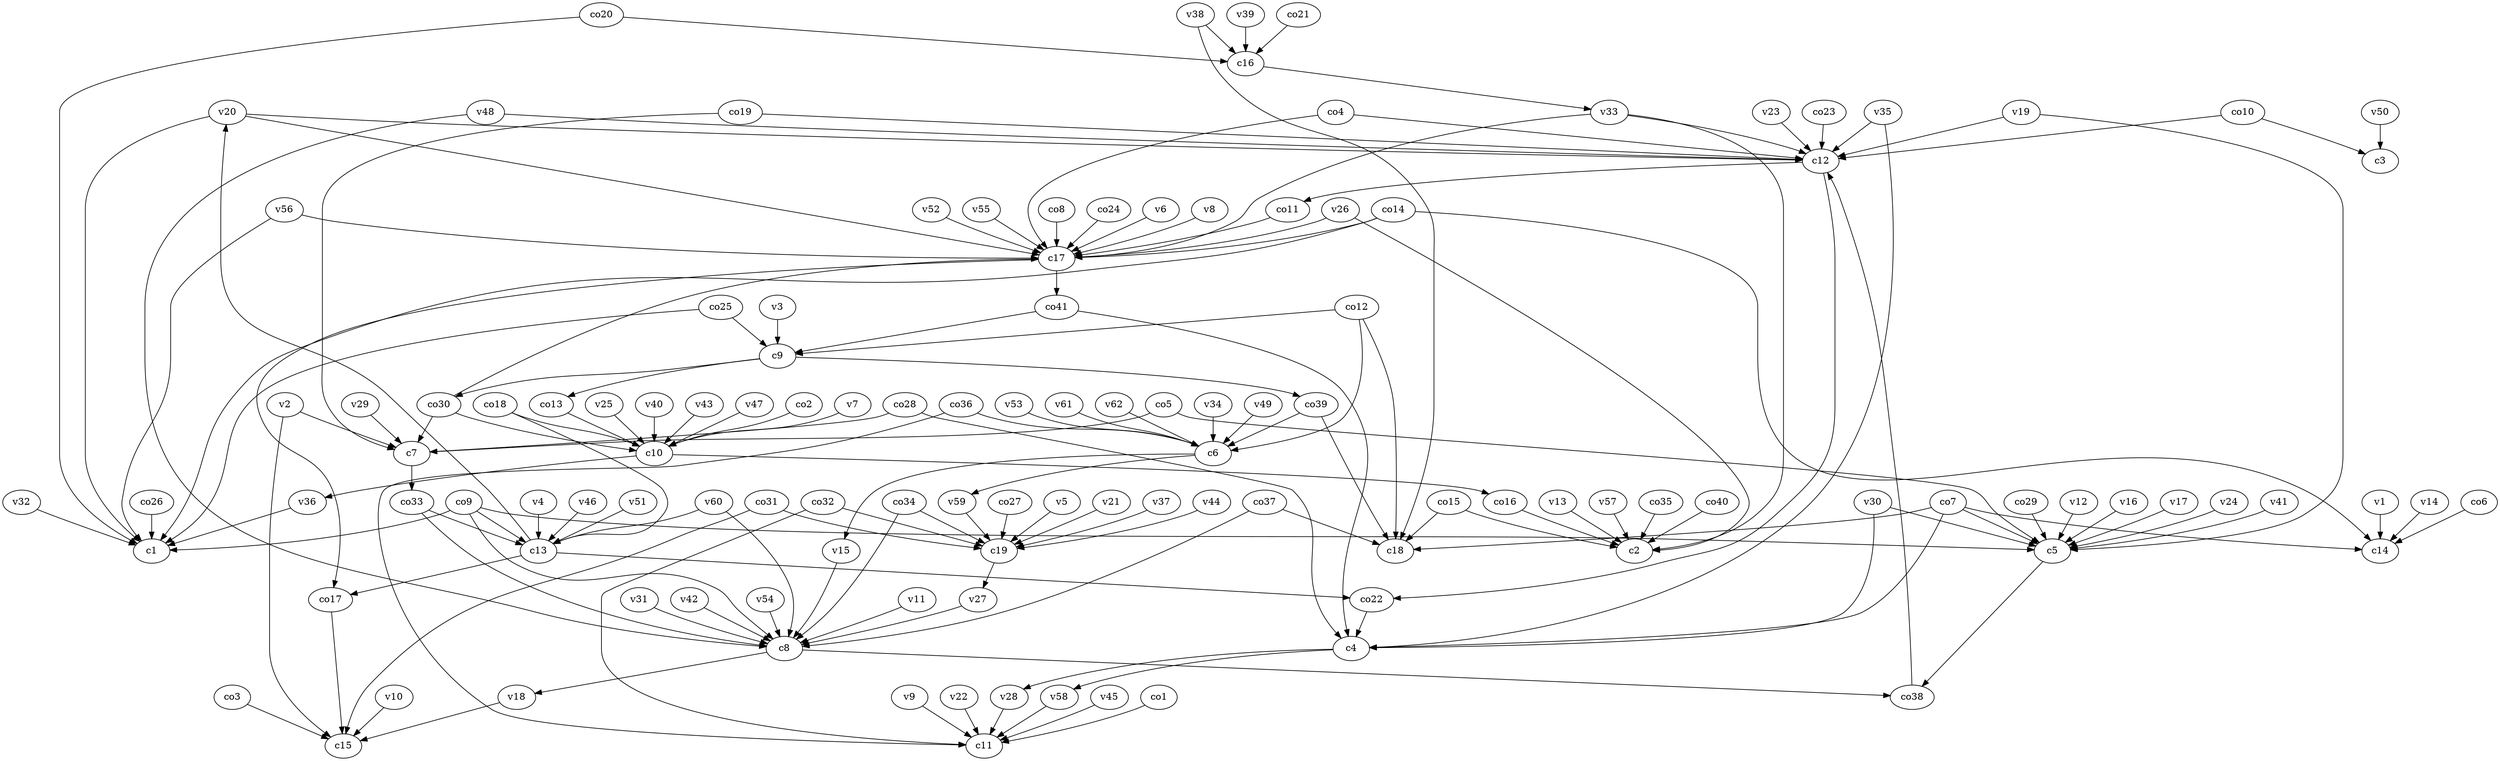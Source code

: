 strict digraph  {
c1;
c2;
c3;
c4;
c5;
c6;
c7;
c8;
c9;
c10;
c11;
c12;
c13;
c14;
c15;
c16;
c17;
c18;
c19;
v1;
v2;
v3;
v4;
v5;
v6;
v7;
v8;
v9;
v10;
v11;
v12;
v13;
v14;
v15;
v16;
v17;
v18;
v19;
v20;
v21;
v22;
v23;
v24;
v25;
v26;
v27;
v28;
v29;
v30;
v31;
v32;
v33;
v34;
v35;
v36;
v37;
v38;
v39;
v40;
v41;
v42;
v43;
v44;
v45;
v46;
v47;
v48;
v49;
v50;
v51;
v52;
v53;
v54;
v55;
v56;
v57;
v58;
v59;
v60;
v61;
v62;
co1;
co2;
co3;
co4;
co5;
co6;
co7;
co8;
co9;
co10;
co11;
co12;
co13;
co14;
co15;
co16;
co17;
co18;
co19;
co20;
co21;
co22;
co23;
co24;
co25;
co26;
co27;
co28;
co29;
co30;
co31;
co32;
co33;
co34;
co35;
co36;
co37;
co38;
co39;
co40;
co41;
c4 -> v58  [weight=1];
c4 -> v28  [weight=1];
c5 -> co38  [weight=1];
c6 -> v59  [weight=1];
c6 -> v15  [weight=1];
c7 -> co33  [weight=1];
c8 -> co38  [weight=1];
c8 -> v18  [weight=1];
c9 -> co13  [weight=1];
c9 -> co30  [weight=1];
c9 -> co39  [weight=1];
c10 -> v36  [weight=1];
c10 -> co16  [weight=1];
c12 -> co22  [weight=1];
c12 -> co11  [weight=1];
c13 -> v20  [weight=1];
c13 -> co17  [weight=1];
c13 -> co22  [weight=1];
c16 -> v33  [weight=1];
c17 -> co17  [weight=1];
c17 -> co41  [weight=1];
c19 -> v27  [weight=1];
v1 -> c14  [weight=1];
v2 -> c7  [weight=1];
v2 -> c15  [weight=1];
v3 -> c9  [weight=1];
v4 -> c13  [weight=1];
v5 -> c19  [weight=1];
v6 -> c17  [weight=1];
v7 -> c10  [weight=1];
v8 -> c17  [weight=1];
v9 -> c11  [weight=1];
v10 -> c15  [weight=1];
v11 -> c8  [weight=1];
v12 -> c5  [weight=1];
v13 -> c2  [weight=1];
v14 -> c14  [weight=1];
v15 -> c8  [weight=1];
v16 -> c5  [weight=1];
v17 -> c5  [weight=1];
v18 -> c15  [weight=1];
v19 -> c12  [weight=1];
v19 -> c5  [weight=1];
v20 -> c1  [weight=1];
v20 -> c12  [weight=1];
v20 -> c17  [weight=1];
v21 -> c19  [weight=1];
v22 -> c11  [weight=1];
v23 -> c12  [weight=1];
v24 -> c5  [weight=1];
v25 -> c10  [weight=1];
v26 -> c17  [weight=1];
v26 -> c2  [weight=1];
v27 -> c8  [weight=1];
v28 -> c11  [weight=1];
v29 -> c7  [weight=1];
v30 -> c4  [weight=1];
v30 -> c5  [weight=1];
v31 -> c8  [weight=1];
v32 -> c1  [weight=1];
v33 -> c17  [weight=1];
v33 -> c12  [weight=1];
v33 -> c2  [weight=1];
v34 -> c6  [weight=1];
v35 -> c4  [weight=1];
v35 -> c12  [weight=1];
v36 -> c1  [weight=1];
v37 -> c19  [weight=1];
v38 -> c16  [weight=1];
v38 -> c18  [weight=1];
v39 -> c16  [weight=1];
v40 -> c10  [weight=1];
v41 -> c5  [weight=1];
v42 -> c8  [weight=1];
v43 -> c10  [weight=1];
v44 -> c19  [weight=1];
v45 -> c11  [weight=1];
v46 -> c13  [weight=1];
v47 -> c10  [weight=1];
v48 -> c12  [weight=1];
v48 -> c8  [weight=1];
v49 -> c6  [weight=1];
v50 -> c3  [weight=1];
v51 -> c13  [weight=1];
v52 -> c17  [weight=1];
v53 -> c6  [weight=1];
v54 -> c8  [weight=1];
v55 -> c17  [weight=1];
v56 -> c17  [weight=1];
v56 -> c1  [weight=1];
v57 -> c2  [weight=1];
v58 -> c11  [weight=1];
v59 -> c19  [weight=1];
v60 -> c13  [weight=1];
v60 -> c8  [weight=1];
v61 -> c6  [weight=1];
v62 -> c6  [weight=1];
co1 -> c11  [weight=1];
co2 -> c10  [weight=1];
co3 -> c15  [weight=1];
co4 -> c17  [weight=1];
co4 -> c12  [weight=1];
co5 -> c7  [weight=1];
co5 -> c5  [weight=1];
co6 -> c14  [weight=1];
co7 -> c5  [weight=1];
co7 -> c14  [weight=1];
co7 -> c18  [weight=1];
co7 -> c4  [weight=1];
co8 -> c17  [weight=1];
co9 -> c13  [weight=1];
co9 -> c8  [weight=1];
co9 -> c1  [weight=1];
co9 -> c5  [weight=1];
co10 -> c3  [weight=1];
co10 -> c12  [weight=1];
co11 -> c17  [weight=1];
co12 -> c9  [weight=1];
co12 -> c6  [weight=1];
co12 -> c18  [weight=1];
co13 -> c10  [weight=1];
co14 -> c17  [weight=1];
co14 -> c14  [weight=1];
co14 -> c1  [weight=1];
co15 -> c2  [weight=1];
co15 -> c18  [weight=1];
co16 -> c2  [weight=1];
co17 -> c15  [weight=1];
co18 -> c10  [weight=1];
co18 -> c13  [weight=1];
co19 -> c7  [weight=1];
co19 -> c12  [weight=1];
co20 -> c1  [weight=1];
co20 -> c16  [weight=1];
co21 -> c16  [weight=1];
co22 -> c4  [weight=1];
co23 -> c12  [weight=1];
co24 -> c17  [weight=1];
co25 -> c1  [weight=1];
co25 -> c9  [weight=1];
co26 -> c1  [weight=1];
co27 -> c19  [weight=1];
co28 -> c7  [weight=1];
co28 -> c4  [weight=1];
co29 -> c5  [weight=1];
co30 -> c17  [weight=1];
co30 -> c10  [weight=1];
co30 -> c7  [weight=1];
co31 -> c19  [weight=1];
co31 -> c15  [weight=1];
co32 -> c19  [weight=1];
co32 -> c11  [weight=1];
co33 -> c8  [weight=1];
co33 -> c13  [weight=1];
co34 -> c8  [weight=1];
co34 -> c19  [weight=1];
co35 -> c2  [weight=1];
co36 -> c11  [weight=1];
co36 -> c6  [weight=1];
co37 -> c18  [weight=1];
co37 -> c8  [weight=1];
co38 -> c12  [weight=1];
co39 -> c6  [weight=1];
co39 -> c18  [weight=1];
co40 -> c2  [weight=1];
co41 -> c9  [weight=1];
co41 -> c4  [weight=1];
}
